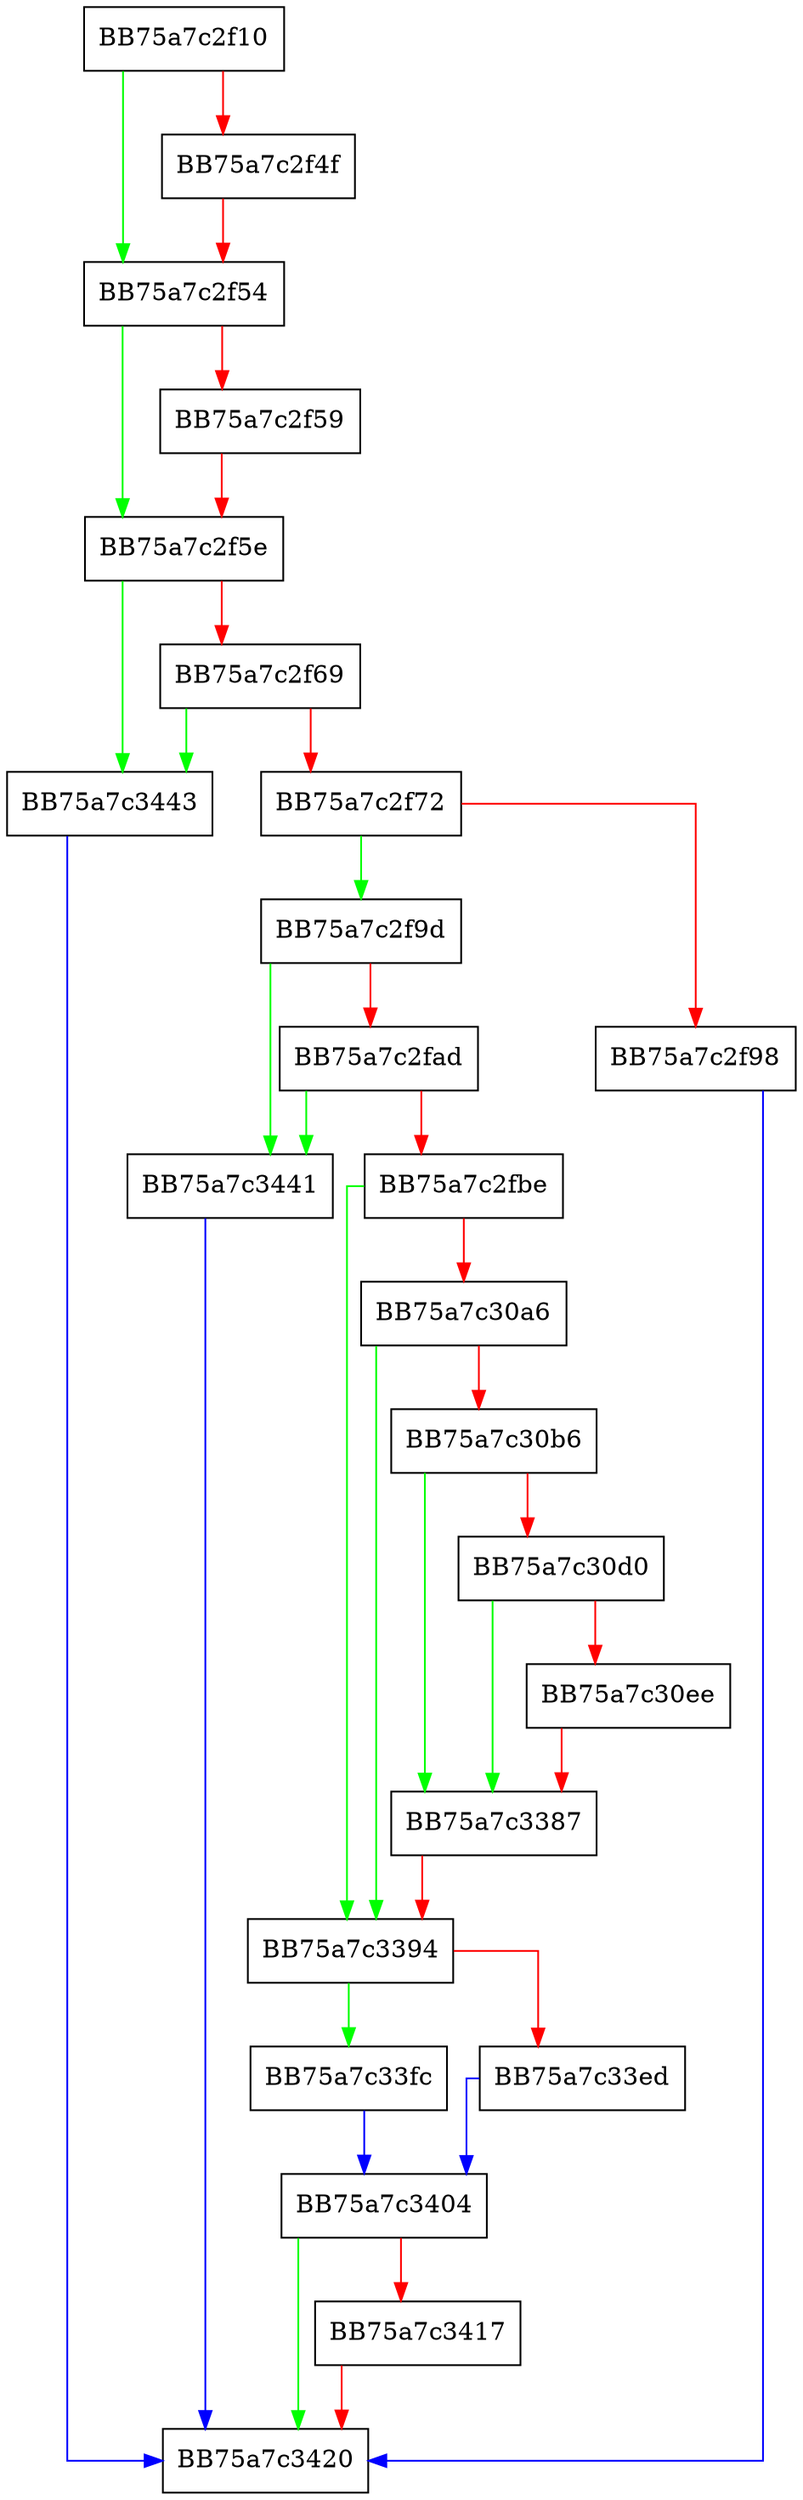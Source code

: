 digraph LogMonitoringFlags {
  node [shape="box"];
  graph [splines=ortho];
  BB75a7c2f10 -> BB75a7c2f54 [color="green"];
  BB75a7c2f10 -> BB75a7c2f4f [color="red"];
  BB75a7c2f4f -> BB75a7c2f54 [color="red"];
  BB75a7c2f54 -> BB75a7c2f5e [color="green"];
  BB75a7c2f54 -> BB75a7c2f59 [color="red"];
  BB75a7c2f59 -> BB75a7c2f5e [color="red"];
  BB75a7c2f5e -> BB75a7c3443 [color="green"];
  BB75a7c2f5e -> BB75a7c2f69 [color="red"];
  BB75a7c2f69 -> BB75a7c3443 [color="green"];
  BB75a7c2f69 -> BB75a7c2f72 [color="red"];
  BB75a7c2f72 -> BB75a7c2f9d [color="green"];
  BB75a7c2f72 -> BB75a7c2f98 [color="red"];
  BB75a7c2f98 -> BB75a7c3420 [color="blue"];
  BB75a7c2f9d -> BB75a7c3441 [color="green"];
  BB75a7c2f9d -> BB75a7c2fad [color="red"];
  BB75a7c2fad -> BB75a7c3441 [color="green"];
  BB75a7c2fad -> BB75a7c2fbe [color="red"];
  BB75a7c2fbe -> BB75a7c3394 [color="green"];
  BB75a7c2fbe -> BB75a7c30a6 [color="red"];
  BB75a7c30a6 -> BB75a7c3394 [color="green"];
  BB75a7c30a6 -> BB75a7c30b6 [color="red"];
  BB75a7c30b6 -> BB75a7c3387 [color="green"];
  BB75a7c30b6 -> BB75a7c30d0 [color="red"];
  BB75a7c30d0 -> BB75a7c3387 [color="green"];
  BB75a7c30d0 -> BB75a7c30ee [color="red"];
  BB75a7c30ee -> BB75a7c3387 [color="red"];
  BB75a7c3387 -> BB75a7c3394 [color="red"];
  BB75a7c3394 -> BB75a7c33fc [color="green"];
  BB75a7c3394 -> BB75a7c33ed [color="red"];
  BB75a7c33ed -> BB75a7c3404 [color="blue"];
  BB75a7c33fc -> BB75a7c3404 [color="blue"];
  BB75a7c3404 -> BB75a7c3420 [color="green"];
  BB75a7c3404 -> BB75a7c3417 [color="red"];
  BB75a7c3417 -> BB75a7c3420 [color="red"];
  BB75a7c3441 -> BB75a7c3420 [color="blue"];
  BB75a7c3443 -> BB75a7c3420 [color="blue"];
}